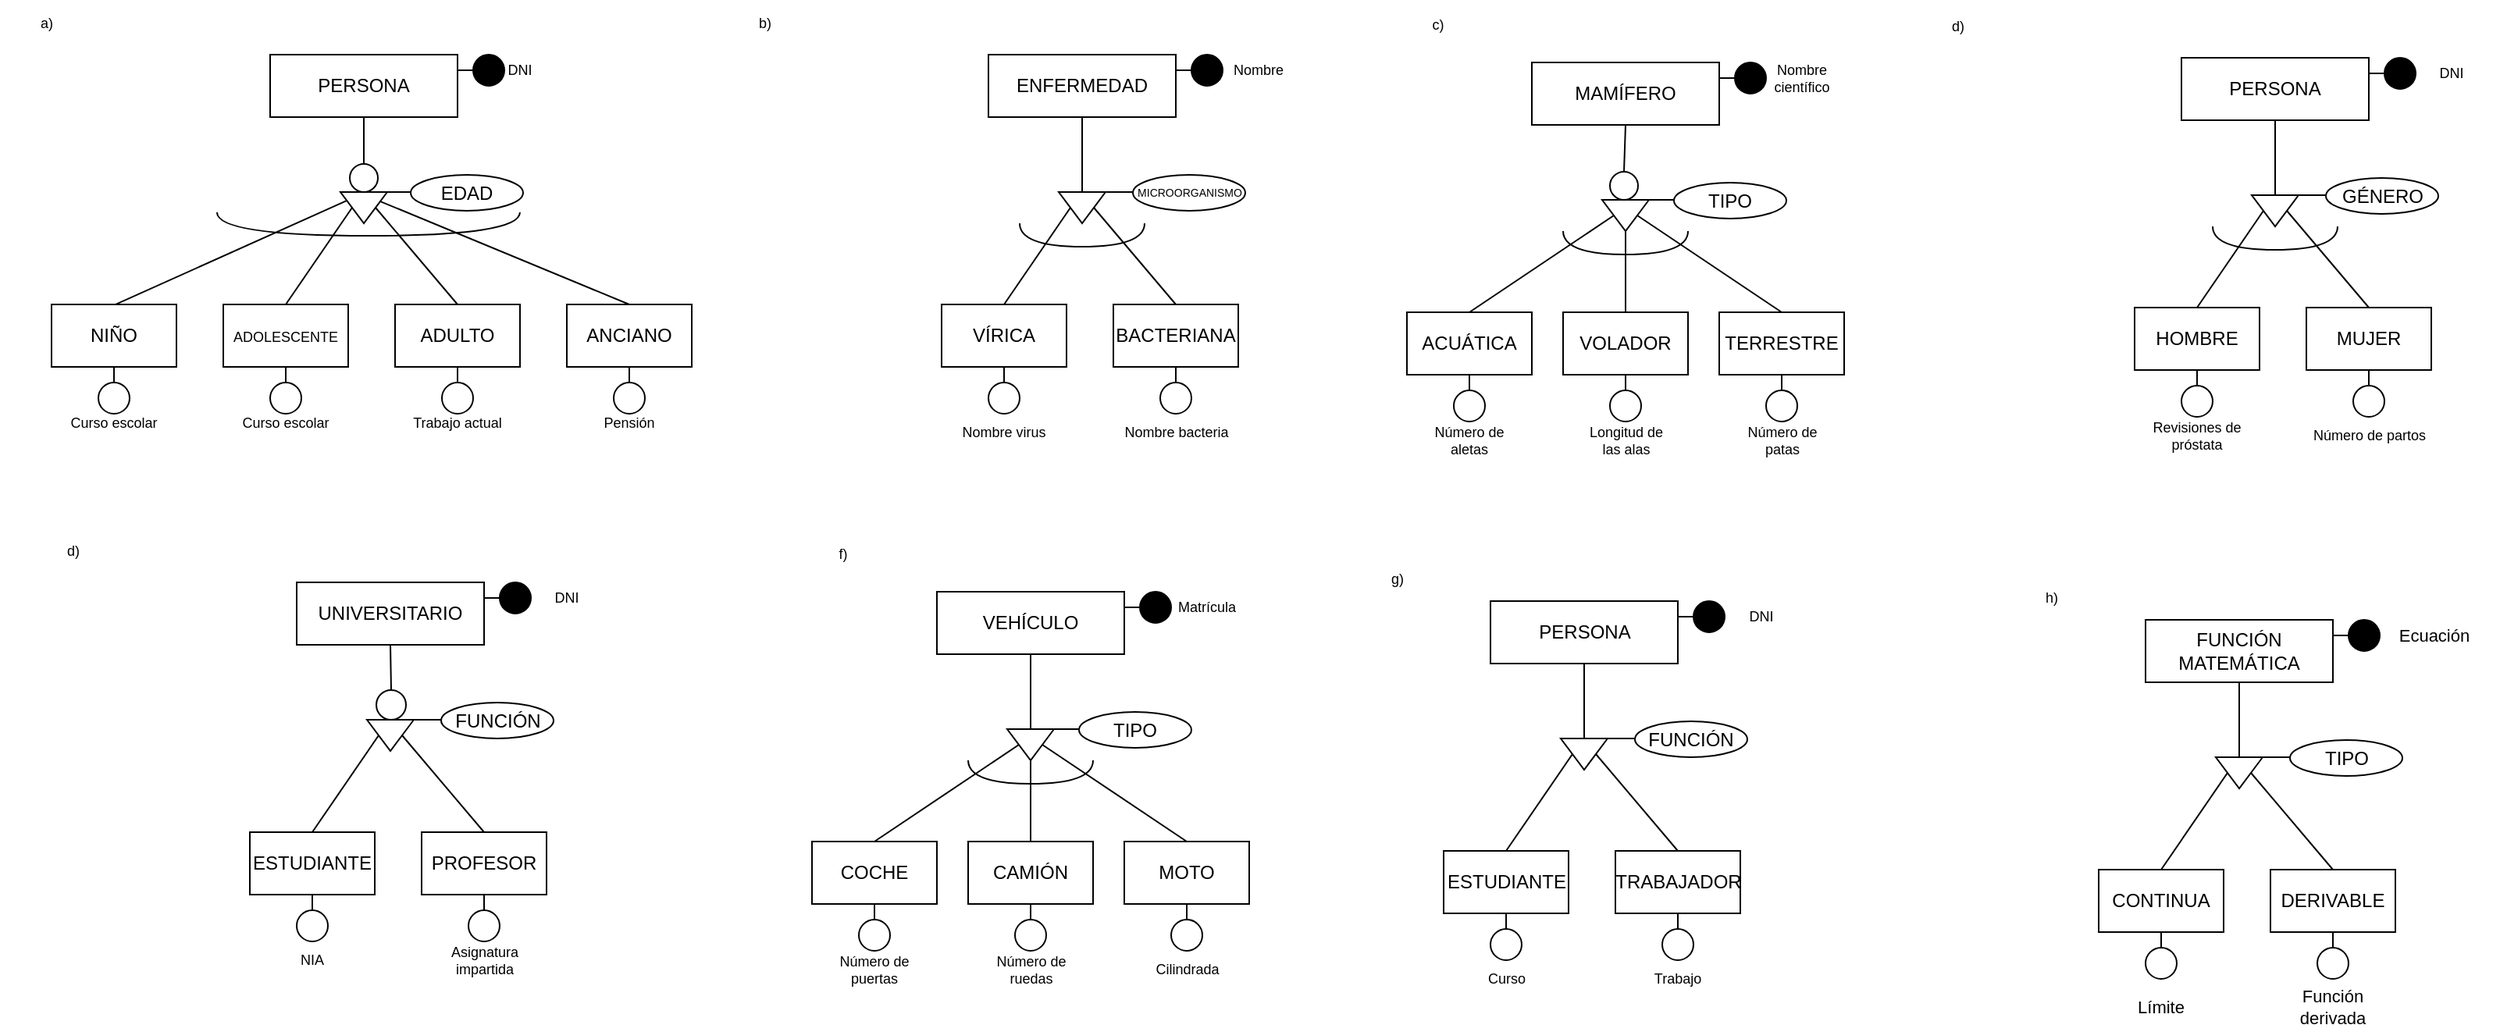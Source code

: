 <mxfile version="20.8.10" type="device"><diagram name="Página-1" id="P51Q2c0JMFWB7BgfA0YN"><mxGraphModel dx="2634" dy="836" grid="0" gridSize="10" guides="1" tooltips="1" connect="1" arrows="1" fold="1" page="0" pageScale="1" pageWidth="1169" pageHeight="827" math="0" shadow="0"><root><mxCell id="0"/><mxCell id="1" parent="0"/><mxCell id="AoVYpGJTXuDL4argj5EN-1" value="PERSONA" style="rounded=0;whiteSpace=wrap;html=1;" parent="1" vertex="1"><mxGeometry x="-677" y="111" width="120" height="40" as="geometry"/></mxCell><mxCell id="AoVYpGJTXuDL4argj5EN-2" value="" style="triangle;whiteSpace=wrap;html=1;rotation=90;" parent="1" vertex="1"><mxGeometry x="-627" y="194" width="20" height="30" as="geometry"/></mxCell><mxCell id="AoVYpGJTXuDL4argj5EN-3" value="" style="ellipse;whiteSpace=wrap;html=1;aspect=fixed;" parent="1" vertex="1"><mxGeometry x="-626" y="181" width="18" height="18" as="geometry"/></mxCell><mxCell id="AoVYpGJTXuDL4argj5EN-4" value="" style="endArrow=none;html=1;rounded=0;exitX=0.5;exitY=0;exitDx=0;exitDy=0;entryX=0.5;entryY=1;entryDx=0;entryDy=0;" parent="1" source="AoVYpGJTXuDL4argj5EN-3" target="AoVYpGJTXuDL4argj5EN-1" edge="1"><mxGeometry width="50" height="50" relative="1" as="geometry"><mxPoint x="-557" y="251" as="sourcePoint"/><mxPoint x="-607" y="161" as="targetPoint"/></mxGeometry></mxCell><mxCell id="AoVYpGJTXuDL4argj5EN-5" value="" style="endArrow=none;html=1;rounded=0;exitX=0.469;exitY=0.04;exitDx=0;exitDy=0;exitPerimeter=0;entryX=0.271;entryY=0.86;entryDx=0;entryDy=0;entryPerimeter=0;" parent="1" source="AoVYpGJTXuDL4argj5EN-7" target="AoVYpGJTXuDL4argj5EN-2" edge="1"><mxGeometry width="50" height="50" relative="1" as="geometry"><mxPoint x="-657" y="231" as="sourcePoint"/><mxPoint x="-637" y="221" as="targetPoint"/></mxGeometry></mxCell><mxCell id="AoVYpGJTXuDL4argj5EN-7" value="NIÑO" style="rounded=0;whiteSpace=wrap;html=1;" parent="1" vertex="1"><mxGeometry x="-817" y="271" width="80" height="40" as="geometry"/></mxCell><mxCell id="AoVYpGJTXuDL4argj5EN-8" value="" style="endArrow=none;html=1;rounded=0;entryX=0.5;entryY=1;entryDx=0;entryDy=0;exitX=0.5;exitY=0;exitDx=0;exitDy=0;" parent="1" source="AoVYpGJTXuDL4argj5EN-10" target="AoVYpGJTXuDL4argj5EN-2" edge="1"><mxGeometry width="50" height="50" relative="1" as="geometry"><mxPoint x="-627" y="271" as="sourcePoint"/><mxPoint x="-592" y="224" as="targetPoint"/></mxGeometry></mxCell><mxCell id="AoVYpGJTXuDL4argj5EN-10" value="&lt;font style=&quot;font-size: 9px;&quot;&gt;ADOLESCENTE&lt;/font&gt;" style="rounded=0;whiteSpace=wrap;html=1;" parent="1" vertex="1"><mxGeometry x="-707" y="271" width="80" height="40" as="geometry"/></mxCell><mxCell id="AoVYpGJTXuDL4argj5EN-11" value="ADULTO" style="rounded=0;whiteSpace=wrap;html=1;" parent="1" vertex="1"><mxGeometry x="-597" y="271" width="80" height="40" as="geometry"/></mxCell><mxCell id="AoVYpGJTXuDL4argj5EN-12" value="ANCIANO" style="rounded=0;whiteSpace=wrap;html=1;" parent="1" vertex="1"><mxGeometry x="-487" y="271" width="80" height="40" as="geometry"/></mxCell><mxCell id="AoVYpGJTXuDL4argj5EN-13" value="" style="endArrow=none;html=1;rounded=0;entryX=0.5;entryY=0;entryDx=0;entryDy=0;exitX=0.5;exitY=0;exitDx=0;exitDy=0;" parent="1" source="AoVYpGJTXuDL4argj5EN-11" target="AoVYpGJTXuDL4argj5EN-2" edge="1"><mxGeometry width="50" height="50" relative="1" as="geometry"><mxPoint x="-647" y="241" as="sourcePoint"/><mxPoint x="-614.5" y="219" as="targetPoint"/></mxGeometry></mxCell><mxCell id="AoVYpGJTXuDL4argj5EN-14" value="" style="endArrow=none;html=1;rounded=0;exitX=0.5;exitY=0;exitDx=0;exitDy=0;entryX=0.295;entryY=0.156;entryDx=0;entryDy=0;entryPerimeter=0;" parent="1" source="AoVYpGJTXuDL4argj5EN-12" target="AoVYpGJTXuDL4argj5EN-2" edge="1"><mxGeometry width="50" height="50" relative="1" as="geometry"><mxPoint x="-557" y="241" as="sourcePoint"/><mxPoint x="-587" y="201" as="targetPoint"/></mxGeometry></mxCell><mxCell id="AoVYpGJTXuDL4argj5EN-15" value="" style="endArrow=none;html=1;rounded=0;fontSize=9;exitX=1;exitY=0.25;exitDx=0;exitDy=0;" parent="1" source="AoVYpGJTXuDL4argj5EN-1" edge="1"><mxGeometry width="50" height="50" relative="1" as="geometry"><mxPoint x="-537" y="161" as="sourcePoint"/><mxPoint x="-537" y="121" as="targetPoint"/></mxGeometry></mxCell><mxCell id="AoVYpGJTXuDL4argj5EN-16" value="" style="ellipse;whiteSpace=wrap;html=1;aspect=fixed;fontSize=9;fillColor=#000000;" parent="1" vertex="1"><mxGeometry x="-547" y="111" width="20" height="20" as="geometry"/></mxCell><mxCell id="AoVYpGJTXuDL4argj5EN-17" value="DNI" style="text;html=1;strokeColor=none;fillColor=none;align=center;verticalAlign=middle;whiteSpace=wrap;rounded=0;fontSize=9;" parent="1" vertex="1"><mxGeometry x="-547" y="106" width="60" height="30" as="geometry"/></mxCell><mxCell id="AoVYpGJTXuDL4argj5EN-18" value="" style="endArrow=none;html=1;rounded=0;fontSize=9;" parent="1" edge="1"><mxGeometry width="50" height="50" relative="1" as="geometry"><mxPoint x="-777" y="331" as="sourcePoint"/><mxPoint x="-777" y="311" as="targetPoint"/></mxGeometry></mxCell><mxCell id="AoVYpGJTXuDL4argj5EN-19" value="" style="ellipse;whiteSpace=wrap;html=1;aspect=fixed;fontSize=9;" parent="1" vertex="1"><mxGeometry x="-787" y="321" width="20" height="20" as="geometry"/></mxCell><mxCell id="AoVYpGJTXuDL4argj5EN-20" value="Curso escolar" style="text;html=1;strokeColor=none;fillColor=none;align=center;verticalAlign=middle;whiteSpace=wrap;rounded=0;fontSize=9;" parent="1" vertex="1"><mxGeometry x="-807" y="332" width="60" height="30" as="geometry"/></mxCell><mxCell id="AoVYpGJTXuDL4argj5EN-21" value="" style="endArrow=none;html=1;rounded=0;fontSize=9;" parent="1" edge="1"><mxGeometry width="50" height="50" relative="1" as="geometry"><mxPoint x="-667" y="331" as="sourcePoint"/><mxPoint x="-667" y="311" as="targetPoint"/></mxGeometry></mxCell><mxCell id="AoVYpGJTXuDL4argj5EN-22" value="" style="ellipse;whiteSpace=wrap;html=1;aspect=fixed;fontSize=9;" parent="1" vertex="1"><mxGeometry x="-677" y="321" width="20" height="20" as="geometry"/></mxCell><mxCell id="AoVYpGJTXuDL4argj5EN-23" value="Curso escolar" style="text;html=1;strokeColor=none;fillColor=none;align=center;verticalAlign=middle;whiteSpace=wrap;rounded=0;fontSize=9;" parent="1" vertex="1"><mxGeometry x="-697" y="332" width="60" height="30" as="geometry"/></mxCell><mxCell id="AoVYpGJTXuDL4argj5EN-24" value="" style="endArrow=none;html=1;rounded=0;fontSize=9;" parent="1" edge="1"><mxGeometry width="50" height="50" relative="1" as="geometry"><mxPoint x="-557" y="331" as="sourcePoint"/><mxPoint x="-557" y="311" as="targetPoint"/></mxGeometry></mxCell><mxCell id="AoVYpGJTXuDL4argj5EN-25" value="" style="ellipse;whiteSpace=wrap;html=1;aspect=fixed;fontSize=9;" parent="1" vertex="1"><mxGeometry x="-567" y="321" width="20" height="20" as="geometry"/></mxCell><mxCell id="AoVYpGJTXuDL4argj5EN-26" value="Trabajo actual" style="text;html=1;strokeColor=none;fillColor=none;align=center;verticalAlign=middle;whiteSpace=wrap;rounded=0;fontSize=9;" parent="1" vertex="1"><mxGeometry x="-587" y="332" width="60" height="30" as="geometry"/></mxCell><mxCell id="AoVYpGJTXuDL4argj5EN-27" value="" style="endArrow=none;html=1;rounded=0;fontSize=9;" parent="1" edge="1"><mxGeometry width="50" height="50" relative="1" as="geometry"><mxPoint x="-447" y="331" as="sourcePoint"/><mxPoint x="-447" y="311" as="targetPoint"/></mxGeometry></mxCell><mxCell id="AoVYpGJTXuDL4argj5EN-28" value="" style="ellipse;whiteSpace=wrap;html=1;aspect=fixed;fontSize=9;" parent="1" vertex="1"><mxGeometry x="-457" y="321" width="20" height="20" as="geometry"/></mxCell><mxCell id="AoVYpGJTXuDL4argj5EN-29" value="Pensión" style="text;html=1;strokeColor=none;fillColor=none;align=center;verticalAlign=middle;whiteSpace=wrap;rounded=0;fontSize=9;" parent="1" vertex="1"><mxGeometry x="-477" y="332" width="60" height="30" as="geometry"/></mxCell><mxCell id="AoVYpGJTXuDL4argj5EN-30" value="a)" style="text;html=1;strokeColor=none;fillColor=none;align=center;verticalAlign=middle;whiteSpace=wrap;rounded=0;fontSize=9;" parent="1" vertex="1"><mxGeometry x="-850" y="76" width="60" height="30" as="geometry"/></mxCell><mxCell id="AoVYpGJTXuDL4argj5EN-34" value="" style="endArrow=none;html=1;rounded=0;fontSize=9;curved=1;edgeStyle=orthogonalEdgeStyle;" parent="1" edge="1"><mxGeometry width="50" height="50" relative="1" as="geometry"><mxPoint x="-711.03" y="212" as="sourcePoint"/><mxPoint x="-517.03" y="212" as="targetPoint"/><Array as="points"><mxPoint x="-711.03" y="227"/><mxPoint x="-517.03" y="227"/></Array></mxGeometry></mxCell><mxCell id="AoVYpGJTXuDL4argj5EN-35" value="ENFERMEDAD" style="rounded=0;whiteSpace=wrap;html=1;" parent="1" vertex="1"><mxGeometry x="-217" y="111" width="120" height="40" as="geometry"/></mxCell><mxCell id="AoVYpGJTXuDL4argj5EN-36" value="" style="triangle;whiteSpace=wrap;html=1;rotation=90;" parent="1" vertex="1"><mxGeometry x="-167" y="194" width="20" height="30" as="geometry"/></mxCell><mxCell id="AoVYpGJTXuDL4argj5EN-38" value="" style="endArrow=none;html=1;rounded=0;exitX=0;exitY=0.5;exitDx=0;exitDy=0;entryX=0.5;entryY=1;entryDx=0;entryDy=0;" parent="1" source="AoVYpGJTXuDL4argj5EN-36" target="AoVYpGJTXuDL4argj5EN-35" edge="1"><mxGeometry width="50" height="50" relative="1" as="geometry"><mxPoint x="-157" y="181" as="sourcePoint"/><mxPoint x="-147" y="161" as="targetPoint"/></mxGeometry></mxCell><mxCell id="AoVYpGJTXuDL4argj5EN-41" value="" style="endArrow=none;html=1;rounded=0;entryX=0.5;entryY=1;entryDx=0;entryDy=0;exitX=0.5;exitY=0;exitDx=0;exitDy=0;" parent="1" source="AoVYpGJTXuDL4argj5EN-42" target="AoVYpGJTXuDL4argj5EN-36" edge="1"><mxGeometry width="50" height="50" relative="1" as="geometry"><mxPoint x="-167" y="271" as="sourcePoint"/><mxPoint x="-132" y="224" as="targetPoint"/></mxGeometry></mxCell><mxCell id="AoVYpGJTXuDL4argj5EN-42" value="&lt;font style=&quot;font-size: 12px;&quot;&gt;VÍRICA&lt;/font&gt;" style="rounded=0;whiteSpace=wrap;html=1;" parent="1" vertex="1"><mxGeometry x="-247" y="271" width="80" height="40" as="geometry"/></mxCell><mxCell id="AoVYpGJTXuDL4argj5EN-43" value="BACTERIANA" style="rounded=0;whiteSpace=wrap;html=1;" parent="1" vertex="1"><mxGeometry x="-137" y="271" width="80" height="40" as="geometry"/></mxCell><mxCell id="AoVYpGJTXuDL4argj5EN-45" value="" style="endArrow=none;html=1;rounded=0;entryX=0.5;entryY=0;entryDx=0;entryDy=0;exitX=0.5;exitY=0;exitDx=0;exitDy=0;" parent="1" source="AoVYpGJTXuDL4argj5EN-43" target="AoVYpGJTXuDL4argj5EN-36" edge="1"><mxGeometry width="50" height="50" relative="1" as="geometry"><mxPoint x="-187" y="241" as="sourcePoint"/><mxPoint x="-154.5" y="219" as="targetPoint"/></mxGeometry></mxCell><mxCell id="AoVYpGJTXuDL4argj5EN-47" value="" style="endArrow=none;html=1;rounded=0;fontSize=9;exitX=1;exitY=0.25;exitDx=0;exitDy=0;" parent="1" source="AoVYpGJTXuDL4argj5EN-35" edge="1"><mxGeometry width="50" height="50" relative="1" as="geometry"><mxPoint x="-77" y="161" as="sourcePoint"/><mxPoint x="-77" y="121" as="targetPoint"/></mxGeometry></mxCell><mxCell id="AoVYpGJTXuDL4argj5EN-48" value="" style="ellipse;whiteSpace=wrap;html=1;aspect=fixed;fontSize=9;fillColor=#000000;" parent="1" vertex="1"><mxGeometry x="-87" y="111" width="20" height="20" as="geometry"/></mxCell><mxCell id="AoVYpGJTXuDL4argj5EN-49" value="Nombre" style="text;html=1;strokeColor=none;fillColor=none;align=center;verticalAlign=middle;whiteSpace=wrap;rounded=0;fontSize=9;" parent="1" vertex="1"><mxGeometry x="-74" y="106" width="60" height="30" as="geometry"/></mxCell><mxCell id="AoVYpGJTXuDL4argj5EN-53" value="" style="endArrow=none;html=1;rounded=0;fontSize=9;" parent="1" edge="1"><mxGeometry width="50" height="50" relative="1" as="geometry"><mxPoint x="-207" y="331" as="sourcePoint"/><mxPoint x="-207" y="311" as="targetPoint"/></mxGeometry></mxCell><mxCell id="AoVYpGJTXuDL4argj5EN-54" value="" style="ellipse;whiteSpace=wrap;html=1;aspect=fixed;fontSize=9;" parent="1" vertex="1"><mxGeometry x="-217" y="321" width="20" height="20" as="geometry"/></mxCell><mxCell id="AoVYpGJTXuDL4argj5EN-55" value="Nombre virus" style="text;html=1;strokeColor=none;fillColor=none;align=center;verticalAlign=middle;whiteSpace=wrap;rounded=0;fontSize=9;" parent="1" vertex="1"><mxGeometry x="-237" y="338" width="60" height="30" as="geometry"/></mxCell><mxCell id="AoVYpGJTXuDL4argj5EN-56" value="" style="endArrow=none;html=1;rounded=0;fontSize=9;" parent="1" edge="1"><mxGeometry width="50" height="50" relative="1" as="geometry"><mxPoint x="-97" y="331" as="sourcePoint"/><mxPoint x="-97" y="311" as="targetPoint"/></mxGeometry></mxCell><mxCell id="AoVYpGJTXuDL4argj5EN-57" value="" style="ellipse;whiteSpace=wrap;html=1;aspect=fixed;fontSize=9;" parent="1" vertex="1"><mxGeometry x="-107" y="321" width="20" height="20" as="geometry"/></mxCell><mxCell id="AoVYpGJTXuDL4argj5EN-58" value="Nombre bacteria" style="text;html=1;strokeColor=none;fillColor=none;align=center;verticalAlign=middle;whiteSpace=wrap;rounded=0;fontSize=9;" parent="1" vertex="1"><mxGeometry x="-134.5" y="338" width="75" height="30" as="geometry"/></mxCell><mxCell id="AoVYpGJTXuDL4argj5EN-62" value="b)" style="text;html=1;strokeColor=none;fillColor=none;align=center;verticalAlign=middle;whiteSpace=wrap;rounded=0;fontSize=9;" parent="1" vertex="1"><mxGeometry x="-390" y="76" width="60" height="30" as="geometry"/></mxCell><mxCell id="AoVYpGJTXuDL4argj5EN-64" value="" style="endArrow=none;html=1;rounded=0;fontSize=12;curved=1;edgeStyle=orthogonalEdgeStyle;" parent="1" edge="1"><mxGeometry width="50" height="50" relative="1" as="geometry"><mxPoint x="-197" y="219" as="sourcePoint"/><mxPoint x="-117" y="219" as="targetPoint"/><Array as="points"><mxPoint x="-197" y="234"/><mxPoint x="-117" y="234"/></Array></mxGeometry></mxCell><mxCell id="AoVYpGJTXuDL4argj5EN-65" value="MAMÍFERO" style="rounded=0;whiteSpace=wrap;html=1;" parent="1" vertex="1"><mxGeometry x="131" y="116" width="120" height="40" as="geometry"/></mxCell><mxCell id="AoVYpGJTXuDL4argj5EN-66" value="" style="triangle;whiteSpace=wrap;html=1;rotation=90;" parent="1" vertex="1"><mxGeometry x="181" y="199" width="20" height="30" as="geometry"/></mxCell><mxCell id="AoVYpGJTXuDL4argj5EN-67" value="" style="endArrow=none;html=1;rounded=0;exitX=0.5;exitY=0;exitDx=0;exitDy=0;entryX=0.5;entryY=1;entryDx=0;entryDy=0;startArrow=none;" parent="1" source="AoVYpGJTXuDL4argj5EN-84" target="AoVYpGJTXuDL4argj5EN-65" edge="1"><mxGeometry width="50" height="50" relative="1" as="geometry"><mxPoint x="191" y="186" as="sourcePoint"/><mxPoint x="201" y="166" as="targetPoint"/></mxGeometry></mxCell><mxCell id="AoVYpGJTXuDL4argj5EN-68" value="" style="endArrow=none;html=1;rounded=0;entryX=0.5;entryY=1;entryDx=0;entryDy=0;exitX=0.5;exitY=0;exitDx=0;exitDy=0;" parent="1" source="AoVYpGJTXuDL4argj5EN-69" target="AoVYpGJTXuDL4argj5EN-66" edge="1"><mxGeometry width="50" height="50" relative="1" as="geometry"><mxPoint x="181" y="276" as="sourcePoint"/><mxPoint x="216" y="229" as="targetPoint"/></mxGeometry></mxCell><mxCell id="AoVYpGJTXuDL4argj5EN-69" value="ACUÁTICA" style="rounded=0;whiteSpace=wrap;html=1;" parent="1" vertex="1"><mxGeometry x="51" y="276" width="80" height="40" as="geometry"/></mxCell><mxCell id="AoVYpGJTXuDL4argj5EN-70" value="TERRESTRE" style="rounded=0;whiteSpace=wrap;html=1;" parent="1" vertex="1"><mxGeometry x="251" y="276" width="80" height="40" as="geometry"/></mxCell><mxCell id="AoVYpGJTXuDL4argj5EN-71" value="" style="endArrow=none;html=1;rounded=0;entryX=0.5;entryY=0;entryDx=0;entryDy=0;exitX=0.5;exitY=0;exitDx=0;exitDy=0;" parent="1" source="AoVYpGJTXuDL4argj5EN-70" target="AoVYpGJTXuDL4argj5EN-66" edge="1"><mxGeometry width="50" height="50" relative="1" as="geometry"><mxPoint x="161" y="246" as="sourcePoint"/><mxPoint x="193.5" y="224" as="targetPoint"/></mxGeometry></mxCell><mxCell id="AoVYpGJTXuDL4argj5EN-72" value="" style="endArrow=none;html=1;rounded=0;fontSize=9;exitX=1;exitY=0.25;exitDx=0;exitDy=0;" parent="1" source="AoVYpGJTXuDL4argj5EN-65" edge="1"><mxGeometry width="50" height="50" relative="1" as="geometry"><mxPoint x="271" y="166" as="sourcePoint"/><mxPoint x="271" y="126" as="targetPoint"/></mxGeometry></mxCell><mxCell id="AoVYpGJTXuDL4argj5EN-73" value="" style="ellipse;whiteSpace=wrap;html=1;aspect=fixed;fontSize=9;fillColor=#000000;" parent="1" vertex="1"><mxGeometry x="261" y="116" width="20" height="20" as="geometry"/></mxCell><mxCell id="AoVYpGJTXuDL4argj5EN-74" value="Nombre científico" style="text;html=1;strokeColor=none;fillColor=none;align=center;verticalAlign=middle;whiteSpace=wrap;rounded=0;fontSize=9;" parent="1" vertex="1"><mxGeometry x="274" y="111" width="60" height="30" as="geometry"/></mxCell><mxCell id="AoVYpGJTXuDL4argj5EN-75" value="" style="endArrow=none;html=1;rounded=0;fontSize=9;" parent="1" edge="1"><mxGeometry width="50" height="50" relative="1" as="geometry"><mxPoint x="91" y="336" as="sourcePoint"/><mxPoint x="91" y="316" as="targetPoint"/></mxGeometry></mxCell><mxCell id="AoVYpGJTXuDL4argj5EN-76" value="" style="ellipse;whiteSpace=wrap;html=1;aspect=fixed;fontSize=9;" parent="1" vertex="1"><mxGeometry x="81" y="326" width="20" height="20" as="geometry"/></mxCell><mxCell id="AoVYpGJTXuDL4argj5EN-77" value="Número de aletas" style="text;html=1;strokeColor=none;fillColor=none;align=center;verticalAlign=middle;whiteSpace=wrap;rounded=0;fontSize=9;" parent="1" vertex="1"><mxGeometry x="61" y="343" width="60" height="30" as="geometry"/></mxCell><mxCell id="AoVYpGJTXuDL4argj5EN-78" value="" style="endArrow=none;html=1;rounded=0;fontSize=9;" parent="1" edge="1"><mxGeometry width="50" height="50" relative="1" as="geometry"><mxPoint x="291" y="336" as="sourcePoint"/><mxPoint x="291" y="316" as="targetPoint"/></mxGeometry></mxCell><mxCell id="AoVYpGJTXuDL4argj5EN-79" value="" style="ellipse;whiteSpace=wrap;html=1;aspect=fixed;fontSize=9;" parent="1" vertex="1"><mxGeometry x="281" y="326" width="20" height="20" as="geometry"/></mxCell><mxCell id="AoVYpGJTXuDL4argj5EN-80" value="Número de patas" style="text;html=1;strokeColor=none;fillColor=none;align=center;verticalAlign=middle;whiteSpace=wrap;rounded=0;fontSize=9;" parent="1" vertex="1"><mxGeometry x="266.75" y="343" width="48.5" height="30" as="geometry"/></mxCell><mxCell id="AoVYpGJTXuDL4argj5EN-81" value="" style="endArrow=none;html=1;rounded=0;fontSize=12;curved=1;edgeStyle=orthogonalEdgeStyle;" parent="1" edge="1"><mxGeometry width="50" height="50" relative="1" as="geometry"><mxPoint x="151" y="224.0" as="sourcePoint"/><mxPoint x="231" y="224.0" as="targetPoint"/><Array as="points"><mxPoint x="151" y="239"/><mxPoint x="231" y="239"/></Array></mxGeometry></mxCell><mxCell id="AoVYpGJTXuDL4argj5EN-82" value="c)" style="text;html=1;strokeColor=none;fillColor=none;align=center;verticalAlign=middle;whiteSpace=wrap;rounded=0;fontSize=9;" parent="1" vertex="1"><mxGeometry x="41" y="78" width="60" height="28" as="geometry"/></mxCell><mxCell id="AoVYpGJTXuDL4argj5EN-85" value="" style="endArrow=none;html=1;rounded=0;exitX=0;exitY=0.5;exitDx=0;exitDy=0;entryX=0.5;entryY=1;entryDx=0;entryDy=0;" parent="1" source="AoVYpGJTXuDL4argj5EN-66" target="AoVYpGJTXuDL4argj5EN-84" edge="1"><mxGeometry width="50" height="50" relative="1" as="geometry"><mxPoint x="191" y="204.0" as="sourcePoint"/><mxPoint x="191" y="156" as="targetPoint"/></mxGeometry></mxCell><mxCell id="AoVYpGJTXuDL4argj5EN-84" value="" style="ellipse;whiteSpace=wrap;html=1;aspect=fixed;" parent="1" vertex="1"><mxGeometry x="181" y="186" width="18" height="18" as="geometry"/></mxCell><mxCell id="AoVYpGJTXuDL4argj5EN-87" value="VOLADOR" style="rounded=0;whiteSpace=wrap;html=1;" parent="1" vertex="1"><mxGeometry x="151" y="276" width="80" height="40" as="geometry"/></mxCell><mxCell id="AoVYpGJTXuDL4argj5EN-88" value="" style="endArrow=none;html=1;rounded=0;entryX=1;entryY=0.5;entryDx=0;entryDy=0;exitX=0.5;exitY=0;exitDx=0;exitDy=0;" parent="1" source="AoVYpGJTXuDL4argj5EN-87" target="AoVYpGJTXuDL4argj5EN-66" edge="1"><mxGeometry width="50" height="50" relative="1" as="geometry"><mxPoint x="154" y="323" as="sourcePoint"/><mxPoint x="191.5" y="291" as="targetPoint"/></mxGeometry></mxCell><mxCell id="AoVYpGJTXuDL4argj5EN-89" value="" style="endArrow=none;html=1;rounded=0;fontSize=9;" parent="1" edge="1"><mxGeometry width="50" height="50" relative="1" as="geometry"><mxPoint x="191" y="336" as="sourcePoint"/><mxPoint x="191" y="316" as="targetPoint"/></mxGeometry></mxCell><mxCell id="AoVYpGJTXuDL4argj5EN-90" value="" style="ellipse;whiteSpace=wrap;html=1;aspect=fixed;fontSize=9;" parent="1" vertex="1"><mxGeometry x="181" y="326" width="20" height="20" as="geometry"/></mxCell><mxCell id="AoVYpGJTXuDL4argj5EN-91" value="Longitud de las alas" style="text;html=1;strokeColor=none;fillColor=none;align=center;verticalAlign=middle;whiteSpace=wrap;rounded=0;fontSize=9;" parent="1" vertex="1"><mxGeometry x="165.75" y="343" width="50.5" height="30" as="geometry"/></mxCell><mxCell id="AoVYpGJTXuDL4argj5EN-93" value="" style="endArrow=none;html=1;rounded=0;fontSize=12;curved=1;" parent="1" edge="1"><mxGeometry width="50" height="50" relative="1" as="geometry"><mxPoint x="-604" y="199" as="sourcePoint"/><mxPoint x="-583" y="199" as="targetPoint"/></mxGeometry></mxCell><mxCell id="AoVYpGJTXuDL4argj5EN-94" value="EDAD" style="ellipse;whiteSpace=wrap;html=1;fontSize=12;" parent="1" vertex="1"><mxGeometry x="-587" y="188" width="72" height="23" as="geometry"/></mxCell><mxCell id="AoVYpGJTXuDL4argj5EN-97" value="" style="endArrow=none;html=1;rounded=0;fontSize=12;curved=1;" parent="1" edge="1"><mxGeometry width="50" height="50" relative="1" as="geometry"><mxPoint x="-141.5" y="199" as="sourcePoint"/><mxPoint x="-120.5" y="199" as="targetPoint"/></mxGeometry></mxCell><mxCell id="AoVYpGJTXuDL4argj5EN-98" value="MICROORGANISMO" style="ellipse;whiteSpace=wrap;html=1;fontSize=7;" parent="1" vertex="1"><mxGeometry x="-124.5" y="188" width="72" height="23" as="geometry"/></mxCell><mxCell id="AoVYpGJTXuDL4argj5EN-99" value="" style="endArrow=none;html=1;rounded=0;fontSize=12;curved=1;" parent="1" edge="1"><mxGeometry width="50" height="50" relative="1" as="geometry"><mxPoint x="205" y="204" as="sourcePoint"/><mxPoint x="226" y="204" as="targetPoint"/></mxGeometry></mxCell><mxCell id="AoVYpGJTXuDL4argj5EN-100" value="TIPO" style="ellipse;whiteSpace=wrap;html=1;fontSize=12;" parent="1" vertex="1"><mxGeometry x="222" y="193" width="72" height="23" as="geometry"/></mxCell><mxCell id="IJ_orLJzxJ7ysKEA5bzM-1" value="PERSONA" style="rounded=0;whiteSpace=wrap;html=1;" parent="1" vertex="1"><mxGeometry x="547" y="113" width="120" height="40" as="geometry"/></mxCell><mxCell id="IJ_orLJzxJ7ysKEA5bzM-2" value="" style="triangle;whiteSpace=wrap;html=1;rotation=90;" parent="1" vertex="1"><mxGeometry x="597" y="196" width="20" height="30" as="geometry"/></mxCell><mxCell id="IJ_orLJzxJ7ysKEA5bzM-3" value="" style="endArrow=none;html=1;rounded=0;exitX=0;exitY=0.5;exitDx=0;exitDy=0;entryX=0.5;entryY=1;entryDx=0;entryDy=0;" parent="1" source="IJ_orLJzxJ7ysKEA5bzM-2" target="IJ_orLJzxJ7ysKEA5bzM-1" edge="1"><mxGeometry width="50" height="50" relative="1" as="geometry"><mxPoint x="607" y="183" as="sourcePoint"/><mxPoint x="617" y="163" as="targetPoint"/></mxGeometry></mxCell><mxCell id="IJ_orLJzxJ7ysKEA5bzM-4" value="" style="endArrow=none;html=1;rounded=0;entryX=0.5;entryY=1;entryDx=0;entryDy=0;exitX=0.5;exitY=0;exitDx=0;exitDy=0;" parent="1" source="IJ_orLJzxJ7ysKEA5bzM-5" target="IJ_orLJzxJ7ysKEA5bzM-2" edge="1"><mxGeometry width="50" height="50" relative="1" as="geometry"><mxPoint x="597" y="273" as="sourcePoint"/><mxPoint x="632" y="226" as="targetPoint"/></mxGeometry></mxCell><mxCell id="IJ_orLJzxJ7ysKEA5bzM-5" value="&lt;font style=&quot;font-size: 12px;&quot;&gt;HOMBRE&lt;/font&gt;" style="rounded=0;whiteSpace=wrap;html=1;" parent="1" vertex="1"><mxGeometry x="517" y="273" width="80" height="40" as="geometry"/></mxCell><mxCell id="IJ_orLJzxJ7ysKEA5bzM-6" value="MUJER" style="rounded=0;whiteSpace=wrap;html=1;" parent="1" vertex="1"><mxGeometry x="627" y="273" width="80" height="40" as="geometry"/></mxCell><mxCell id="IJ_orLJzxJ7ysKEA5bzM-7" value="" style="endArrow=none;html=1;rounded=0;entryX=0.5;entryY=0;entryDx=0;entryDy=0;exitX=0.5;exitY=0;exitDx=0;exitDy=0;" parent="1" source="IJ_orLJzxJ7ysKEA5bzM-6" target="IJ_orLJzxJ7ysKEA5bzM-2" edge="1"><mxGeometry width="50" height="50" relative="1" as="geometry"><mxPoint x="577" y="243" as="sourcePoint"/><mxPoint x="609.5" y="221" as="targetPoint"/></mxGeometry></mxCell><mxCell id="IJ_orLJzxJ7ysKEA5bzM-8" value="" style="endArrow=none;html=1;rounded=0;fontSize=9;exitX=1;exitY=0.25;exitDx=0;exitDy=0;" parent="1" source="IJ_orLJzxJ7ysKEA5bzM-1" edge="1"><mxGeometry width="50" height="50" relative="1" as="geometry"><mxPoint x="687" y="163" as="sourcePoint"/><mxPoint x="687" y="123" as="targetPoint"/></mxGeometry></mxCell><mxCell id="IJ_orLJzxJ7ysKEA5bzM-9" value="" style="ellipse;whiteSpace=wrap;html=1;aspect=fixed;fontSize=9;fillColor=#000000;" parent="1" vertex="1"><mxGeometry x="677" y="113" width="20" height="20" as="geometry"/></mxCell><mxCell id="IJ_orLJzxJ7ysKEA5bzM-10" value="DNI" style="text;html=1;strokeColor=none;fillColor=none;align=center;verticalAlign=middle;whiteSpace=wrap;rounded=0;fontSize=9;" parent="1" vertex="1"><mxGeometry x="690" y="108" width="60" height="30" as="geometry"/></mxCell><mxCell id="IJ_orLJzxJ7ysKEA5bzM-11" value="" style="endArrow=none;html=1;rounded=0;fontSize=9;" parent="1" edge="1"><mxGeometry width="50" height="50" relative="1" as="geometry"><mxPoint x="557.0" y="333" as="sourcePoint"/><mxPoint x="557.0" y="313" as="targetPoint"/></mxGeometry></mxCell><mxCell id="IJ_orLJzxJ7ysKEA5bzM-12" value="" style="ellipse;whiteSpace=wrap;html=1;aspect=fixed;fontSize=9;" parent="1" vertex="1"><mxGeometry x="547" y="323" width="20" height="20" as="geometry"/></mxCell><mxCell id="IJ_orLJzxJ7ysKEA5bzM-13" value="Revisiones de próstata" style="text;html=1;strokeColor=none;fillColor=none;align=center;verticalAlign=middle;whiteSpace=wrap;rounded=0;fontSize=9;" parent="1" vertex="1"><mxGeometry x="527" y="340" width="60" height="30" as="geometry"/></mxCell><mxCell id="IJ_orLJzxJ7ysKEA5bzM-14" value="" style="endArrow=none;html=1;rounded=0;fontSize=9;" parent="1" edge="1"><mxGeometry width="50" height="50" relative="1" as="geometry"><mxPoint x="667" y="333" as="sourcePoint"/><mxPoint x="667" y="313" as="targetPoint"/></mxGeometry></mxCell><mxCell id="IJ_orLJzxJ7ysKEA5bzM-15" value="" style="ellipse;whiteSpace=wrap;html=1;aspect=fixed;fontSize=9;" parent="1" vertex="1"><mxGeometry x="657" y="323" width="20" height="20" as="geometry"/></mxCell><mxCell id="IJ_orLJzxJ7ysKEA5bzM-16" value="Número de partos" style="text;html=1;strokeColor=none;fillColor=none;align=center;verticalAlign=middle;whiteSpace=wrap;rounded=0;fontSize=9;" parent="1" vertex="1"><mxGeometry x="629.5" y="340" width="75" height="30" as="geometry"/></mxCell><mxCell id="IJ_orLJzxJ7ysKEA5bzM-17" value="d)" style="text;html=1;strokeColor=none;fillColor=none;align=center;verticalAlign=middle;whiteSpace=wrap;rounded=0;fontSize=9;" parent="1" vertex="1"><mxGeometry x="374" y="78" width="60" height="30" as="geometry"/></mxCell><mxCell id="IJ_orLJzxJ7ysKEA5bzM-19" value="" style="endArrow=none;html=1;rounded=0;fontSize=12;curved=1;" parent="1" edge="1"><mxGeometry width="50" height="50" relative="1" as="geometry"><mxPoint x="622.5" y="201" as="sourcePoint"/><mxPoint x="643.5" y="201" as="targetPoint"/></mxGeometry></mxCell><mxCell id="IJ_orLJzxJ7ysKEA5bzM-20" value="GÉNERO" style="ellipse;whiteSpace=wrap;html=1;fontSize=12;" parent="1" vertex="1"><mxGeometry x="639.5" y="190" width="72" height="23" as="geometry"/></mxCell><mxCell id="IJ_orLJzxJ7ysKEA5bzM-21" value="UNIVERSITARIO" style="rounded=0;whiteSpace=wrap;html=1;" parent="1" vertex="1"><mxGeometry x="-660" y="449" width="120" height="40" as="geometry"/></mxCell><mxCell id="IJ_orLJzxJ7ysKEA5bzM-22" value="" style="triangle;whiteSpace=wrap;html=1;rotation=90;" parent="1" vertex="1"><mxGeometry x="-610" y="532" width="20" height="30" as="geometry"/></mxCell><mxCell id="IJ_orLJzxJ7ysKEA5bzM-23" value="" style="endArrow=none;html=1;rounded=0;exitX=0.5;exitY=0;exitDx=0;exitDy=0;entryX=0.5;entryY=1;entryDx=0;entryDy=0;startArrow=none;" parent="1" source="IJ_orLJzxJ7ysKEA5bzM-40" target="IJ_orLJzxJ7ysKEA5bzM-21" edge="1"><mxGeometry width="50" height="50" relative="1" as="geometry"><mxPoint x="-600" y="519" as="sourcePoint"/><mxPoint x="-590" y="499" as="targetPoint"/><Array as="points"/></mxGeometry></mxCell><mxCell id="IJ_orLJzxJ7ysKEA5bzM-24" value="" style="endArrow=none;html=1;rounded=0;entryX=0.5;entryY=1;entryDx=0;entryDy=0;exitX=0.5;exitY=0;exitDx=0;exitDy=0;" parent="1" source="IJ_orLJzxJ7ysKEA5bzM-25" target="IJ_orLJzxJ7ysKEA5bzM-22" edge="1"><mxGeometry width="50" height="50" relative="1" as="geometry"><mxPoint x="-610" y="609" as="sourcePoint"/><mxPoint x="-575" y="562" as="targetPoint"/></mxGeometry></mxCell><mxCell id="IJ_orLJzxJ7ysKEA5bzM-25" value="&lt;font style=&quot;font-size: 12px;&quot;&gt;ESTUDIANTE&lt;/font&gt;" style="rounded=0;whiteSpace=wrap;html=1;" parent="1" vertex="1"><mxGeometry x="-690" y="609" width="80" height="40" as="geometry"/></mxCell><mxCell id="IJ_orLJzxJ7ysKEA5bzM-26" value="PROFESOR" style="rounded=0;whiteSpace=wrap;html=1;" parent="1" vertex="1"><mxGeometry x="-580" y="609" width="80" height="40" as="geometry"/></mxCell><mxCell id="IJ_orLJzxJ7ysKEA5bzM-27" value="" style="endArrow=none;html=1;rounded=0;entryX=0.5;entryY=0;entryDx=0;entryDy=0;exitX=0.5;exitY=0;exitDx=0;exitDy=0;" parent="1" source="IJ_orLJzxJ7ysKEA5bzM-26" target="IJ_orLJzxJ7ysKEA5bzM-22" edge="1"><mxGeometry width="50" height="50" relative="1" as="geometry"><mxPoint x="-630" y="579" as="sourcePoint"/><mxPoint x="-597.5" y="557" as="targetPoint"/></mxGeometry></mxCell><mxCell id="IJ_orLJzxJ7ysKEA5bzM-28" value="" style="endArrow=none;html=1;rounded=0;fontSize=9;exitX=1;exitY=0.25;exitDx=0;exitDy=0;" parent="1" source="IJ_orLJzxJ7ysKEA5bzM-21" edge="1"><mxGeometry width="50" height="50" relative="1" as="geometry"><mxPoint x="-520" y="499" as="sourcePoint"/><mxPoint x="-520" y="459" as="targetPoint"/></mxGeometry></mxCell><mxCell id="IJ_orLJzxJ7ysKEA5bzM-29" value="" style="ellipse;whiteSpace=wrap;html=1;aspect=fixed;fontSize=9;fillColor=#000000;" parent="1" vertex="1"><mxGeometry x="-530" y="449" width="20" height="20" as="geometry"/></mxCell><mxCell id="IJ_orLJzxJ7ysKEA5bzM-30" value="DNI" style="text;html=1;strokeColor=none;fillColor=none;align=center;verticalAlign=middle;whiteSpace=wrap;rounded=0;fontSize=9;" parent="1" vertex="1"><mxGeometry x="-517" y="444" width="60" height="30" as="geometry"/></mxCell><mxCell id="IJ_orLJzxJ7ysKEA5bzM-31" value="" style="endArrow=none;html=1;rounded=0;fontSize=9;" parent="1" edge="1"><mxGeometry width="50" height="50" relative="1" as="geometry"><mxPoint x="-650" y="669" as="sourcePoint"/><mxPoint x="-650" y="649" as="targetPoint"/></mxGeometry></mxCell><mxCell id="IJ_orLJzxJ7ysKEA5bzM-32" value="" style="ellipse;whiteSpace=wrap;html=1;aspect=fixed;fontSize=9;" parent="1" vertex="1"><mxGeometry x="-660" y="659" width="20" height="20" as="geometry"/></mxCell><mxCell id="IJ_orLJzxJ7ysKEA5bzM-33" value="NIA" style="text;html=1;strokeColor=none;fillColor=none;align=center;verticalAlign=middle;whiteSpace=wrap;rounded=0;fontSize=9;" parent="1" vertex="1"><mxGeometry x="-680" y="676" width="60" height="30" as="geometry"/></mxCell><mxCell id="IJ_orLJzxJ7ysKEA5bzM-34" value="" style="endArrow=none;html=1;rounded=0;fontSize=9;" parent="1" edge="1"><mxGeometry width="50" height="50" relative="1" as="geometry"><mxPoint x="-540" y="669" as="sourcePoint"/><mxPoint x="-540" y="649" as="targetPoint"/></mxGeometry></mxCell><mxCell id="IJ_orLJzxJ7ysKEA5bzM-35" value="" style="ellipse;whiteSpace=wrap;html=1;aspect=fixed;fontSize=9;" parent="1" vertex="1"><mxGeometry x="-550" y="659" width="20" height="20" as="geometry"/></mxCell><mxCell id="IJ_orLJzxJ7ysKEA5bzM-36" value="Asignatura impartida" style="text;html=1;strokeColor=none;fillColor=none;align=center;verticalAlign=middle;whiteSpace=wrap;rounded=0;fontSize=9;" parent="1" vertex="1"><mxGeometry x="-577.5" y="676" width="75" height="30" as="geometry"/></mxCell><mxCell id="IJ_orLJzxJ7ysKEA5bzM-37" value="d)" style="text;html=1;strokeColor=none;fillColor=none;align=center;verticalAlign=middle;whiteSpace=wrap;rounded=0;fontSize=9;" parent="1" vertex="1"><mxGeometry x="-833" y="414" width="60" height="30" as="geometry"/></mxCell><mxCell id="IJ_orLJzxJ7ysKEA5bzM-38" value="" style="endArrow=none;html=1;rounded=0;fontSize=12;curved=1;" parent="1" edge="1"><mxGeometry width="50" height="50" relative="1" as="geometry"><mxPoint x="-584.5" y="537" as="sourcePoint"/><mxPoint x="-563.5" y="537" as="targetPoint"/></mxGeometry></mxCell><mxCell id="IJ_orLJzxJ7ysKEA5bzM-39" value="FUNCIÓN" style="ellipse;whiteSpace=wrap;html=1;fontSize=12;" parent="1" vertex="1"><mxGeometry x="-567.5" y="526" width="72" height="23" as="geometry"/></mxCell><mxCell id="IJ_orLJzxJ7ysKEA5bzM-41" value="" style="endArrow=none;html=1;rounded=0;exitX=0;exitY=0.5;exitDx=0;exitDy=0;entryX=0.5;entryY=1;entryDx=0;entryDy=0;" parent="1" source="IJ_orLJzxJ7ysKEA5bzM-22" target="IJ_orLJzxJ7ysKEA5bzM-40" edge="1"><mxGeometry width="50" height="50" relative="1" as="geometry"><mxPoint x="-600.0" y="537" as="sourcePoint"/><mxPoint x="-600.0" y="489" as="targetPoint"/></mxGeometry></mxCell><mxCell id="IJ_orLJzxJ7ysKEA5bzM-40" value="" style="ellipse;whiteSpace=wrap;html=1;aspect=fixed;" parent="1" vertex="1"><mxGeometry x="-609" y="518" width="19" height="19" as="geometry"/></mxCell><mxCell id="IJ_orLJzxJ7ysKEA5bzM-117" value="VEHÍCULO" style="rounded=0;whiteSpace=wrap;html=1;" parent="1" vertex="1"><mxGeometry x="-250" y="455" width="120" height="40" as="geometry"/></mxCell><mxCell id="IJ_orLJzxJ7ysKEA5bzM-118" value="" style="triangle;whiteSpace=wrap;html=1;rotation=90;" parent="1" vertex="1"><mxGeometry x="-200" y="538" width="20" height="30" as="geometry"/></mxCell><mxCell id="IJ_orLJzxJ7ysKEA5bzM-119" value="" style="endArrow=none;html=1;rounded=0;exitX=0;exitY=0.5;exitDx=0;exitDy=0;entryX=0.5;entryY=1;entryDx=0;entryDy=0;startArrow=none;" parent="1" source="IJ_orLJzxJ7ysKEA5bzM-118" target="IJ_orLJzxJ7ysKEA5bzM-117" edge="1"><mxGeometry width="50" height="50" relative="1" as="geometry"><mxPoint x="-191" y="525" as="sourcePoint"/><mxPoint x="-180" y="505" as="targetPoint"/></mxGeometry></mxCell><mxCell id="IJ_orLJzxJ7ysKEA5bzM-120" value="" style="endArrow=none;html=1;rounded=0;entryX=0.5;entryY=1;entryDx=0;entryDy=0;exitX=0.5;exitY=0;exitDx=0;exitDy=0;" parent="1" source="IJ_orLJzxJ7ysKEA5bzM-121" target="IJ_orLJzxJ7ysKEA5bzM-118" edge="1"><mxGeometry width="50" height="50" relative="1" as="geometry"><mxPoint x="-200" y="615" as="sourcePoint"/><mxPoint x="-165" y="568" as="targetPoint"/></mxGeometry></mxCell><mxCell id="IJ_orLJzxJ7ysKEA5bzM-121" value="COCHE" style="rounded=0;whiteSpace=wrap;html=1;" parent="1" vertex="1"><mxGeometry x="-330" y="615" width="80" height="40" as="geometry"/></mxCell><mxCell id="IJ_orLJzxJ7ysKEA5bzM-122" value="MOTO" style="rounded=0;whiteSpace=wrap;html=1;" parent="1" vertex="1"><mxGeometry x="-130" y="615" width="80" height="40" as="geometry"/></mxCell><mxCell id="IJ_orLJzxJ7ysKEA5bzM-123" value="" style="endArrow=none;html=1;rounded=0;entryX=0.5;entryY=0;entryDx=0;entryDy=0;exitX=0.5;exitY=0;exitDx=0;exitDy=0;" parent="1" source="IJ_orLJzxJ7ysKEA5bzM-122" target="IJ_orLJzxJ7ysKEA5bzM-118" edge="1"><mxGeometry width="50" height="50" relative="1" as="geometry"><mxPoint x="-220" y="585" as="sourcePoint"/><mxPoint x="-187.5" y="563" as="targetPoint"/></mxGeometry></mxCell><mxCell id="IJ_orLJzxJ7ysKEA5bzM-124" value="" style="endArrow=none;html=1;rounded=0;fontSize=9;exitX=1;exitY=0.25;exitDx=0;exitDy=0;" parent="1" source="IJ_orLJzxJ7ysKEA5bzM-117" edge="1"><mxGeometry width="50" height="50" relative="1" as="geometry"><mxPoint x="-110" y="505" as="sourcePoint"/><mxPoint x="-110" y="465" as="targetPoint"/></mxGeometry></mxCell><mxCell id="IJ_orLJzxJ7ysKEA5bzM-125" value="" style="ellipse;whiteSpace=wrap;html=1;aspect=fixed;fontSize=9;fillColor=#000000;" parent="1" vertex="1"><mxGeometry x="-120" y="455" width="20" height="20" as="geometry"/></mxCell><mxCell id="IJ_orLJzxJ7ysKEA5bzM-126" value="Matrícula" style="text;html=1;strokeColor=none;fillColor=none;align=center;verticalAlign=middle;whiteSpace=wrap;rounded=0;fontSize=9;" parent="1" vertex="1"><mxGeometry x="-107" y="450" width="60" height="30" as="geometry"/></mxCell><mxCell id="IJ_orLJzxJ7ysKEA5bzM-127" value="" style="endArrow=none;html=1;rounded=0;fontSize=9;" parent="1" edge="1"><mxGeometry width="50" height="50" relative="1" as="geometry"><mxPoint x="-290" y="675" as="sourcePoint"/><mxPoint x="-290" y="655" as="targetPoint"/></mxGeometry></mxCell><mxCell id="IJ_orLJzxJ7ysKEA5bzM-128" value="" style="ellipse;whiteSpace=wrap;html=1;aspect=fixed;fontSize=9;" parent="1" vertex="1"><mxGeometry x="-300" y="665" width="20" height="20" as="geometry"/></mxCell><mxCell id="IJ_orLJzxJ7ysKEA5bzM-129" value="Número de puertas" style="text;html=1;strokeColor=none;fillColor=none;align=center;verticalAlign=middle;whiteSpace=wrap;rounded=0;fontSize=9;" parent="1" vertex="1"><mxGeometry x="-320" y="682" width="60" height="30" as="geometry"/></mxCell><mxCell id="IJ_orLJzxJ7ysKEA5bzM-130" value="" style="endArrow=none;html=1;rounded=0;fontSize=9;" parent="1" edge="1"><mxGeometry width="50" height="50" relative="1" as="geometry"><mxPoint x="-90" y="675" as="sourcePoint"/><mxPoint x="-90" y="655" as="targetPoint"/></mxGeometry></mxCell><mxCell id="IJ_orLJzxJ7ysKEA5bzM-131" value="" style="ellipse;whiteSpace=wrap;html=1;aspect=fixed;fontSize=9;" parent="1" vertex="1"><mxGeometry x="-100" y="665" width="20" height="20" as="geometry"/></mxCell><mxCell id="IJ_orLJzxJ7ysKEA5bzM-132" value="Cilindrada" style="text;html=1;strokeColor=none;fillColor=none;align=center;verticalAlign=middle;whiteSpace=wrap;rounded=0;fontSize=9;" parent="1" vertex="1"><mxGeometry x="-114.25" y="682" width="48.5" height="30" as="geometry"/></mxCell><mxCell id="IJ_orLJzxJ7ysKEA5bzM-133" value="" style="endArrow=none;html=1;rounded=0;fontSize=12;curved=1;edgeStyle=orthogonalEdgeStyle;" parent="1" edge="1"><mxGeometry width="50" height="50" relative="1" as="geometry"><mxPoint x="-230" y="563" as="sourcePoint"/><mxPoint x="-150" y="563" as="targetPoint"/><Array as="points"><mxPoint x="-230" y="578"/><mxPoint x="-150" y="578"/></Array></mxGeometry></mxCell><mxCell id="IJ_orLJzxJ7ysKEA5bzM-134" value="f)" style="text;html=1;strokeColor=none;fillColor=none;align=center;verticalAlign=middle;whiteSpace=wrap;rounded=0;fontSize=9;" parent="1" vertex="1"><mxGeometry x="-340" y="417" width="60" height="28" as="geometry"/></mxCell><mxCell id="IJ_orLJzxJ7ysKEA5bzM-135" value="" style="endArrow=none;html=1;rounded=0;exitX=0;exitY=0.5;exitDx=0;exitDy=0;entryX=0.5;entryY=1;entryDx=0;entryDy=0;" parent="1" source="IJ_orLJzxJ7ysKEA5bzM-118" edge="1"><mxGeometry width="50" height="50" relative="1" as="geometry"><mxPoint x="-190" y="543.0" as="sourcePoint"/><mxPoint x="-191" y="543.0" as="targetPoint"/></mxGeometry></mxCell><mxCell id="IJ_orLJzxJ7ysKEA5bzM-137" value="CAMIÓN" style="rounded=0;whiteSpace=wrap;html=1;" parent="1" vertex="1"><mxGeometry x="-230" y="615" width="80" height="40" as="geometry"/></mxCell><mxCell id="IJ_orLJzxJ7ysKEA5bzM-138" value="" style="endArrow=none;html=1;rounded=0;entryX=1;entryY=0.5;entryDx=0;entryDy=0;exitX=0.5;exitY=0;exitDx=0;exitDy=0;" parent="1" source="IJ_orLJzxJ7ysKEA5bzM-137" target="IJ_orLJzxJ7ysKEA5bzM-118" edge="1"><mxGeometry width="50" height="50" relative="1" as="geometry"><mxPoint x="-227" y="662" as="sourcePoint"/><mxPoint x="-189.5" y="630" as="targetPoint"/></mxGeometry></mxCell><mxCell id="IJ_orLJzxJ7ysKEA5bzM-139" value="" style="endArrow=none;html=1;rounded=0;fontSize=9;" parent="1" edge="1"><mxGeometry width="50" height="50" relative="1" as="geometry"><mxPoint x="-190" y="675" as="sourcePoint"/><mxPoint x="-190" y="655" as="targetPoint"/></mxGeometry></mxCell><mxCell id="IJ_orLJzxJ7ysKEA5bzM-140" value="" style="ellipse;whiteSpace=wrap;html=1;aspect=fixed;fontSize=9;" parent="1" vertex="1"><mxGeometry x="-200" y="665" width="20" height="20" as="geometry"/></mxCell><mxCell id="IJ_orLJzxJ7ysKEA5bzM-141" value="Número de ruedas" style="text;html=1;strokeColor=none;fillColor=none;align=center;verticalAlign=middle;whiteSpace=wrap;rounded=0;fontSize=9;" parent="1" vertex="1"><mxGeometry x="-215.25" y="682" width="50.5" height="30" as="geometry"/></mxCell><mxCell id="IJ_orLJzxJ7ysKEA5bzM-142" value="" style="endArrow=none;html=1;rounded=0;fontSize=12;curved=1;" parent="1" edge="1"><mxGeometry width="50" height="50" relative="1" as="geometry"><mxPoint x="-176" y="543" as="sourcePoint"/><mxPoint x="-155" y="543" as="targetPoint"/></mxGeometry></mxCell><mxCell id="IJ_orLJzxJ7ysKEA5bzM-143" value="TIPO" style="ellipse;whiteSpace=wrap;html=1;fontSize=12;" parent="1" vertex="1"><mxGeometry x="-159" y="532" width="72" height="23" as="geometry"/></mxCell><mxCell id="IJ_orLJzxJ7ysKEA5bzM-164" value="" style="endArrow=none;html=1;rounded=0;fontSize=12;curved=1;edgeStyle=orthogonalEdgeStyle;" parent="1" edge="1"><mxGeometry width="50" height="50" relative="1" as="geometry"><mxPoint x="567" y="221" as="sourcePoint"/><mxPoint x="647" y="221" as="targetPoint"/><Array as="points"><mxPoint x="567" y="236"/><mxPoint x="647" y="236"/></Array></mxGeometry></mxCell><mxCell id="IJ_orLJzxJ7ysKEA5bzM-165" value="PERSONA" style="rounded=0;whiteSpace=wrap;html=1;" parent="1" vertex="1"><mxGeometry x="104.5" y="461" width="120" height="40" as="geometry"/></mxCell><mxCell id="IJ_orLJzxJ7ysKEA5bzM-166" value="" style="triangle;whiteSpace=wrap;html=1;rotation=90;" parent="1" vertex="1"><mxGeometry x="154.5" y="544" width="20" height="30" as="geometry"/></mxCell><mxCell id="IJ_orLJzxJ7ysKEA5bzM-167" value="" style="endArrow=none;html=1;rounded=0;exitX=0;exitY=0.5;exitDx=0;exitDy=0;entryX=0.5;entryY=1;entryDx=0;entryDy=0;" parent="1" source="IJ_orLJzxJ7ysKEA5bzM-166" target="IJ_orLJzxJ7ysKEA5bzM-165" edge="1"><mxGeometry width="50" height="50" relative="1" as="geometry"><mxPoint x="164.5" y="531" as="sourcePoint"/><mxPoint x="174.5" y="511" as="targetPoint"/></mxGeometry></mxCell><mxCell id="IJ_orLJzxJ7ysKEA5bzM-168" value="" style="endArrow=none;html=1;rounded=0;entryX=0.5;entryY=1;entryDx=0;entryDy=0;exitX=0.5;exitY=0;exitDx=0;exitDy=0;" parent="1" source="IJ_orLJzxJ7ysKEA5bzM-169" target="IJ_orLJzxJ7ysKEA5bzM-166" edge="1"><mxGeometry width="50" height="50" relative="1" as="geometry"><mxPoint x="154.5" y="621" as="sourcePoint"/><mxPoint x="189.5" y="574" as="targetPoint"/></mxGeometry></mxCell><mxCell id="IJ_orLJzxJ7ysKEA5bzM-169" value="&lt;font style=&quot;font-size: 12px;&quot;&gt;ESTUDIANTE&lt;/font&gt;" style="rounded=0;whiteSpace=wrap;html=1;" parent="1" vertex="1"><mxGeometry x="74.5" y="621" width="80" height="40" as="geometry"/></mxCell><mxCell id="IJ_orLJzxJ7ysKEA5bzM-170" value="TRABAJADOR" style="rounded=0;whiteSpace=wrap;html=1;" parent="1" vertex="1"><mxGeometry x="184.5" y="621" width="80" height="40" as="geometry"/></mxCell><mxCell id="IJ_orLJzxJ7ysKEA5bzM-171" value="" style="endArrow=none;html=1;rounded=0;entryX=0.5;entryY=0;entryDx=0;entryDy=0;exitX=0.5;exitY=0;exitDx=0;exitDy=0;" parent="1" source="IJ_orLJzxJ7ysKEA5bzM-170" target="IJ_orLJzxJ7ysKEA5bzM-166" edge="1"><mxGeometry width="50" height="50" relative="1" as="geometry"><mxPoint x="134.5" y="591" as="sourcePoint"/><mxPoint x="167" y="569" as="targetPoint"/></mxGeometry></mxCell><mxCell id="IJ_orLJzxJ7ysKEA5bzM-172" value="" style="endArrow=none;html=1;rounded=0;fontSize=9;exitX=1;exitY=0.25;exitDx=0;exitDy=0;" parent="1" source="IJ_orLJzxJ7ysKEA5bzM-165" edge="1"><mxGeometry width="50" height="50" relative="1" as="geometry"><mxPoint x="244.5" y="511" as="sourcePoint"/><mxPoint x="244.5" y="471" as="targetPoint"/></mxGeometry></mxCell><mxCell id="IJ_orLJzxJ7ysKEA5bzM-173" value="" style="ellipse;whiteSpace=wrap;html=1;aspect=fixed;fontSize=9;fillColor=#000000;" parent="1" vertex="1"><mxGeometry x="234.5" y="461" width="20" height="20" as="geometry"/></mxCell><mxCell id="IJ_orLJzxJ7ysKEA5bzM-174" value="DNI" style="text;html=1;strokeColor=none;fillColor=none;align=center;verticalAlign=middle;whiteSpace=wrap;rounded=0;fontSize=9;" parent="1" vertex="1"><mxGeometry x="247.5" y="456" width="60" height="30" as="geometry"/></mxCell><mxCell id="IJ_orLJzxJ7ysKEA5bzM-175" value="" style="endArrow=none;html=1;rounded=0;fontSize=9;" parent="1" edge="1"><mxGeometry width="50" height="50" relative="1" as="geometry"><mxPoint x="114.5" y="681" as="sourcePoint"/><mxPoint x="114.5" y="661" as="targetPoint"/></mxGeometry></mxCell><mxCell id="IJ_orLJzxJ7ysKEA5bzM-176" value="" style="ellipse;whiteSpace=wrap;html=1;aspect=fixed;fontSize=9;" parent="1" vertex="1"><mxGeometry x="104.5" y="671" width="20" height="20" as="geometry"/></mxCell><mxCell id="IJ_orLJzxJ7ysKEA5bzM-177" value="Curso" style="text;html=1;strokeColor=none;fillColor=none;align=center;verticalAlign=middle;whiteSpace=wrap;rounded=0;fontSize=9;" parent="1" vertex="1"><mxGeometry x="84.5" y="688" width="60" height="30" as="geometry"/></mxCell><mxCell id="IJ_orLJzxJ7ysKEA5bzM-178" value="" style="endArrow=none;html=1;rounded=0;fontSize=9;" parent="1" edge="1"><mxGeometry width="50" height="50" relative="1" as="geometry"><mxPoint x="224.5" y="681" as="sourcePoint"/><mxPoint x="224.5" y="661" as="targetPoint"/></mxGeometry></mxCell><mxCell id="IJ_orLJzxJ7ysKEA5bzM-179" value="" style="ellipse;whiteSpace=wrap;html=1;aspect=fixed;fontSize=9;" parent="1" vertex="1"><mxGeometry x="214.5" y="671" width="20" height="20" as="geometry"/></mxCell><mxCell id="IJ_orLJzxJ7ysKEA5bzM-180" value="Trabajo" style="text;html=1;strokeColor=none;fillColor=none;align=center;verticalAlign=middle;whiteSpace=wrap;rounded=0;fontSize=9;" parent="1" vertex="1"><mxGeometry x="187" y="688" width="75" height="30" as="geometry"/></mxCell><mxCell id="IJ_orLJzxJ7ysKEA5bzM-181" value="" style="endArrow=none;html=1;rounded=0;fontSize=12;curved=1;" parent="1" edge="1"><mxGeometry width="50" height="50" relative="1" as="geometry"><mxPoint x="180" y="549" as="sourcePoint"/><mxPoint x="201" y="549" as="targetPoint"/></mxGeometry></mxCell><mxCell id="IJ_orLJzxJ7ysKEA5bzM-182" value="FUNCIÓN" style="ellipse;whiteSpace=wrap;html=1;fontSize=12;" parent="1" vertex="1"><mxGeometry x="197" y="538" width="72" height="23" as="geometry"/></mxCell><mxCell id="IJ_orLJzxJ7ysKEA5bzM-184" value="g)" style="text;html=1;strokeColor=none;fillColor=none;align=center;verticalAlign=middle;whiteSpace=wrap;rounded=0;fontSize=9;" parent="1" vertex="1"><mxGeometry x="14.5" y="433" width="60" height="28" as="geometry"/></mxCell><mxCell id="IJ_orLJzxJ7ysKEA5bzM-185" value="FUNCIÓN MATEMÁTICA" style="rounded=0;whiteSpace=wrap;html=1;" parent="1" vertex="1"><mxGeometry x="524" y="473" width="120" height="40" as="geometry"/></mxCell><mxCell id="IJ_orLJzxJ7ysKEA5bzM-186" value="" style="triangle;whiteSpace=wrap;html=1;rotation=90;" parent="1" vertex="1"><mxGeometry x="574" y="556" width="20" height="30" as="geometry"/></mxCell><mxCell id="IJ_orLJzxJ7ysKEA5bzM-187" value="" style="endArrow=none;html=1;rounded=0;exitX=0;exitY=0.5;exitDx=0;exitDy=0;entryX=0.5;entryY=1;entryDx=0;entryDy=0;" parent="1" source="IJ_orLJzxJ7ysKEA5bzM-186" target="IJ_orLJzxJ7ysKEA5bzM-185" edge="1"><mxGeometry width="50" height="50" relative="1" as="geometry"><mxPoint x="584" y="543" as="sourcePoint"/><mxPoint x="594" y="523" as="targetPoint"/></mxGeometry></mxCell><mxCell id="IJ_orLJzxJ7ysKEA5bzM-188" value="" style="endArrow=none;html=1;rounded=0;entryX=0.5;entryY=1;entryDx=0;entryDy=0;exitX=0.5;exitY=0;exitDx=0;exitDy=0;" parent="1" source="IJ_orLJzxJ7ysKEA5bzM-189" target="IJ_orLJzxJ7ysKEA5bzM-186" edge="1"><mxGeometry width="50" height="50" relative="1" as="geometry"><mxPoint x="574" y="633" as="sourcePoint"/><mxPoint x="609" y="586" as="targetPoint"/></mxGeometry></mxCell><mxCell id="IJ_orLJzxJ7ysKEA5bzM-189" value="CONTINUA" style="rounded=0;whiteSpace=wrap;html=1;" parent="1" vertex="1"><mxGeometry x="494" y="633" width="80" height="40" as="geometry"/></mxCell><mxCell id="IJ_orLJzxJ7ysKEA5bzM-190" value="DERIVABLE" style="rounded=0;whiteSpace=wrap;html=1;" parent="1" vertex="1"><mxGeometry x="604" y="633" width="80" height="40" as="geometry"/></mxCell><mxCell id="IJ_orLJzxJ7ysKEA5bzM-191" value="" style="endArrow=none;html=1;rounded=0;entryX=0.5;entryY=0;entryDx=0;entryDy=0;exitX=0.5;exitY=0;exitDx=0;exitDy=0;" parent="1" source="IJ_orLJzxJ7ysKEA5bzM-190" target="IJ_orLJzxJ7ysKEA5bzM-186" edge="1"><mxGeometry width="50" height="50" relative="1" as="geometry"><mxPoint x="554" y="603" as="sourcePoint"/><mxPoint x="586.5" y="581" as="targetPoint"/></mxGeometry></mxCell><mxCell id="IJ_orLJzxJ7ysKEA5bzM-192" value="" style="endArrow=none;html=1;rounded=0;fontSize=9;exitX=1;exitY=0.25;exitDx=0;exitDy=0;" parent="1" source="IJ_orLJzxJ7ysKEA5bzM-185" edge="1"><mxGeometry width="50" height="50" relative="1" as="geometry"><mxPoint x="664" y="523" as="sourcePoint"/><mxPoint x="664" y="483" as="targetPoint"/></mxGeometry></mxCell><mxCell id="IJ_orLJzxJ7ysKEA5bzM-193" value="" style="ellipse;whiteSpace=wrap;html=1;aspect=fixed;fontSize=9;fillColor=#000000;" parent="1" vertex="1"><mxGeometry x="654" y="473" width="20" height="20" as="geometry"/></mxCell><mxCell id="IJ_orLJzxJ7ysKEA5bzM-195" value="" style="endArrow=none;html=1;rounded=0;fontSize=9;" parent="1" edge="1"><mxGeometry width="50" height="50" relative="1" as="geometry"><mxPoint x="534" y="693" as="sourcePoint"/><mxPoint x="534" y="673" as="targetPoint"/></mxGeometry></mxCell><mxCell id="IJ_orLJzxJ7ysKEA5bzM-196" value="" style="ellipse;whiteSpace=wrap;html=1;aspect=fixed;fontSize=9;" parent="1" vertex="1"><mxGeometry x="524" y="683" width="20" height="20" as="geometry"/></mxCell><mxCell id="IJ_orLJzxJ7ysKEA5bzM-198" value="" style="endArrow=none;html=1;rounded=0;fontSize=9;" parent="1" edge="1"><mxGeometry width="50" height="50" relative="1" as="geometry"><mxPoint x="644" y="693" as="sourcePoint"/><mxPoint x="644" y="673" as="targetPoint"/></mxGeometry></mxCell><mxCell id="IJ_orLJzxJ7ysKEA5bzM-199" value="" style="ellipse;whiteSpace=wrap;html=1;aspect=fixed;fontSize=9;" parent="1" vertex="1"><mxGeometry x="634" y="683" width="20" height="20" as="geometry"/></mxCell><mxCell id="IJ_orLJzxJ7ysKEA5bzM-201" value="" style="endArrow=none;html=1;rounded=0;fontSize=12;curved=1;" parent="1" edge="1"><mxGeometry width="50" height="50" relative="1" as="geometry"><mxPoint x="599.5" y="561" as="sourcePoint"/><mxPoint x="620.5" y="561" as="targetPoint"/></mxGeometry></mxCell><mxCell id="IJ_orLJzxJ7ysKEA5bzM-202" value="TIPO" style="ellipse;whiteSpace=wrap;html=1;fontSize=12;" parent="1" vertex="1"><mxGeometry x="616.5" y="550" width="72" height="23" as="geometry"/></mxCell><mxCell id="IJ_orLJzxJ7ysKEA5bzM-203" value="h)" style="text;html=1;strokeColor=none;fillColor=none;align=center;verticalAlign=middle;whiteSpace=wrap;rounded=0;fontSize=9;" parent="1" vertex="1"><mxGeometry x="434" y="445" width="60" height="28" as="geometry"/></mxCell><mxCell id="bJzRBx39RYS3P5LgNi46-1" value="Ecuación" style="text;html=1;strokeColor=none;fillColor=none;align=center;verticalAlign=middle;whiteSpace=wrap;rounded=0;fontSize=11;fontColor=#000000;" vertex="1" parent="1"><mxGeometry x="679" y="468" width="60" height="30" as="geometry"/></mxCell><mxCell id="bJzRBx39RYS3P5LgNi46-2" value="Límite" style="text;html=1;strokeColor=none;fillColor=none;align=center;verticalAlign=middle;whiteSpace=wrap;rounded=0;fontSize=11;fontColor=#000000;" vertex="1" parent="1"><mxGeometry x="504" y="706" width="60" height="30" as="geometry"/></mxCell><mxCell id="bJzRBx39RYS3P5LgNi46-3" value="Función derivada" style="text;html=1;strokeColor=none;fillColor=none;align=center;verticalAlign=middle;whiteSpace=wrap;rounded=0;fontSize=11;fontColor=#000000;" vertex="1" parent="1"><mxGeometry x="614" y="706" width="60" height="30" as="geometry"/></mxCell></root></mxGraphModel></diagram></mxfile>